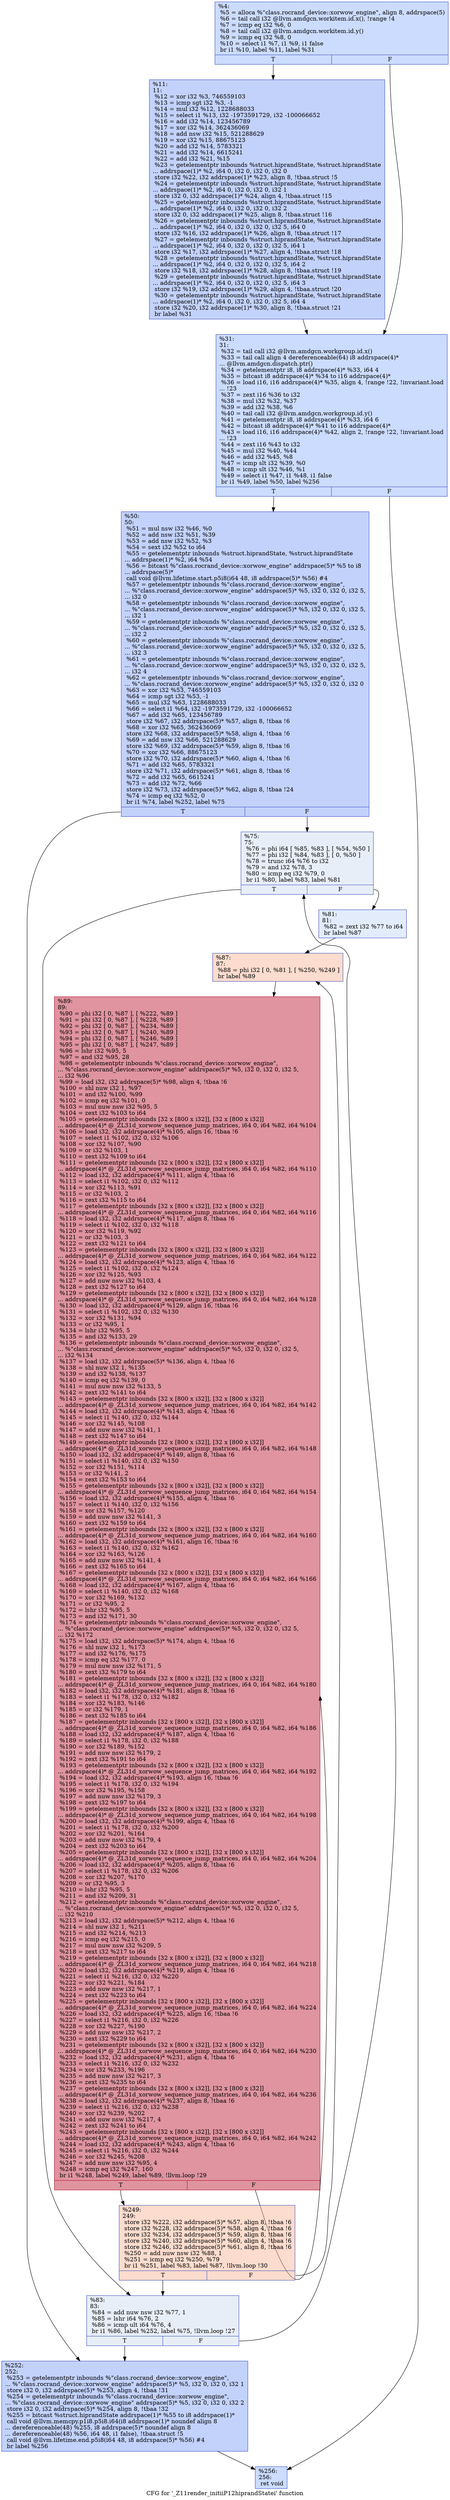 digraph "CFG for '_Z11render_initiiP12hiprandStatei' function" {
	label="CFG for '_Z11render_initiiP12hiprandStatei' function";

	Node0x5bf0a70 [shape=record,color="#3d50c3ff", style=filled, fillcolor="#8caffe70",label="{%4:\l  %5 = alloca %\"class.rocrand_device::xorwow_engine\", align 8, addrspace(5)\l  %6 = tail call i32 @llvm.amdgcn.workitem.id.x(), !range !4\l  %7 = icmp eq i32 %6, 0\l  %8 = tail call i32 @llvm.amdgcn.workitem.id.y()\l  %9 = icmp eq i32 %8, 0\l  %10 = select i1 %7, i1 %9, i1 false\l  br i1 %10, label %11, label %31\l|{<s0>T|<s1>F}}"];
	Node0x5bf0a70:s0 -> Node0x5bf0b00;
	Node0x5bf0a70:s1 -> Node0x5bf1d50;
	Node0x5bf0b00 [shape=record,color="#3d50c3ff", style=filled, fillcolor="#779af770",label="{%11:\l11:                                               \l  %12 = xor i32 %3, 746559103\l  %13 = icmp sgt i32 %3, -1\l  %14 = mul i32 %12, 1228688033\l  %15 = select i1 %13, i32 -1973591729, i32 -100066652\l  %16 = add i32 %14, 123456789\l  %17 = xor i32 %14, 362436069\l  %18 = add nsw i32 %15, 521288629\l  %19 = xor i32 %15, 88675123\l  %20 = add i32 %14, 5783321\l  %21 = add i32 %14, 6615241\l  %22 = add i32 %21, %15\l  %23 = getelementptr inbounds %struct.hiprandState, %struct.hiprandState\l... addrspace(1)* %2, i64 0, i32 0, i32 0, i32 0\l  store i32 %22, i32 addrspace(1)* %23, align 8, !tbaa.struct !5\l  %24 = getelementptr inbounds %struct.hiprandState, %struct.hiprandState\l... addrspace(1)* %2, i64 0, i32 0, i32 0, i32 1\l  store i32 0, i32 addrspace(1)* %24, align 4, !tbaa.struct !15\l  %25 = getelementptr inbounds %struct.hiprandState, %struct.hiprandState\l... addrspace(1)* %2, i64 0, i32 0, i32 0, i32 2\l  store i32 0, i32 addrspace(1)* %25, align 8, !tbaa.struct !16\l  %26 = getelementptr inbounds %struct.hiprandState, %struct.hiprandState\l... addrspace(1)* %2, i64 0, i32 0, i32 0, i32 5, i64 0\l  store i32 %16, i32 addrspace(1)* %26, align 8, !tbaa.struct !17\l  %27 = getelementptr inbounds %struct.hiprandState, %struct.hiprandState\l... addrspace(1)* %2, i64 0, i32 0, i32 0, i32 5, i64 1\l  store i32 %17, i32 addrspace(1)* %27, align 4, !tbaa.struct !18\l  %28 = getelementptr inbounds %struct.hiprandState, %struct.hiprandState\l... addrspace(1)* %2, i64 0, i32 0, i32 0, i32 5, i64 2\l  store i32 %18, i32 addrspace(1)* %28, align 8, !tbaa.struct !19\l  %29 = getelementptr inbounds %struct.hiprandState, %struct.hiprandState\l... addrspace(1)* %2, i64 0, i32 0, i32 0, i32 5, i64 3\l  store i32 %19, i32 addrspace(1)* %29, align 4, !tbaa.struct !20\l  %30 = getelementptr inbounds %struct.hiprandState, %struct.hiprandState\l... addrspace(1)* %2, i64 0, i32 0, i32 0, i32 5, i64 4\l  store i32 %20, i32 addrspace(1)* %30, align 8, !tbaa.struct !21\l  br label %31\l}"];
	Node0x5bf0b00 -> Node0x5bf1d50;
	Node0x5bf1d50 [shape=record,color="#3d50c3ff", style=filled, fillcolor="#8caffe70",label="{%31:\l31:                                               \l  %32 = tail call i32 @llvm.amdgcn.workgroup.id.x()\l  %33 = tail call align 4 dereferenceable(64) i8 addrspace(4)*\l... @llvm.amdgcn.dispatch.ptr()\l  %34 = getelementptr i8, i8 addrspace(4)* %33, i64 4\l  %35 = bitcast i8 addrspace(4)* %34 to i16 addrspace(4)*\l  %36 = load i16, i16 addrspace(4)* %35, align 4, !range !22, !invariant.load\l... !23\l  %37 = zext i16 %36 to i32\l  %38 = mul i32 %32, %37\l  %39 = add i32 %38, %6\l  %40 = tail call i32 @llvm.amdgcn.workgroup.id.y()\l  %41 = getelementptr i8, i8 addrspace(4)* %33, i64 6\l  %42 = bitcast i8 addrspace(4)* %41 to i16 addrspace(4)*\l  %43 = load i16, i16 addrspace(4)* %42, align 2, !range !22, !invariant.load\l... !23\l  %44 = zext i16 %43 to i32\l  %45 = mul i32 %40, %44\l  %46 = add i32 %45, %8\l  %47 = icmp slt i32 %39, %0\l  %48 = icmp slt i32 %46, %1\l  %49 = select i1 %47, i1 %48, i1 false\l  br i1 %49, label %50, label %256\l|{<s0>T|<s1>F}}"];
	Node0x5bf1d50:s0 -> Node0x5bf9870;
	Node0x5bf1d50:s1 -> Node0x5bf9900;
	Node0x5bf9870 [shape=record,color="#3d50c3ff", style=filled, fillcolor="#779af770",label="{%50:\l50:                                               \l  %51 = mul nsw i32 %46, %0\l  %52 = add nsw i32 %51, %39\l  %53 = add nsw i32 %52, %3\l  %54 = sext i32 %52 to i64\l  %55 = getelementptr inbounds %struct.hiprandState, %struct.hiprandState\l... addrspace(1)* %2, i64 %54\l  %56 = bitcast %\"class.rocrand_device::xorwow_engine\" addrspace(5)* %5 to i8\l... addrspace(5)*\l  call void @llvm.lifetime.start.p5i8(i64 48, i8 addrspace(5)* %56) #4\l  %57 = getelementptr inbounds %\"class.rocrand_device::xorwow_engine\",\l... %\"class.rocrand_device::xorwow_engine\" addrspace(5)* %5, i32 0, i32 0, i32 5,\l... i32 0\l  %58 = getelementptr inbounds %\"class.rocrand_device::xorwow_engine\",\l... %\"class.rocrand_device::xorwow_engine\" addrspace(5)* %5, i32 0, i32 0, i32 5,\l... i32 1\l  %59 = getelementptr inbounds %\"class.rocrand_device::xorwow_engine\",\l... %\"class.rocrand_device::xorwow_engine\" addrspace(5)* %5, i32 0, i32 0, i32 5,\l... i32 2\l  %60 = getelementptr inbounds %\"class.rocrand_device::xorwow_engine\",\l... %\"class.rocrand_device::xorwow_engine\" addrspace(5)* %5, i32 0, i32 0, i32 5,\l... i32 3\l  %61 = getelementptr inbounds %\"class.rocrand_device::xorwow_engine\",\l... %\"class.rocrand_device::xorwow_engine\" addrspace(5)* %5, i32 0, i32 0, i32 5,\l... i32 4\l  %62 = getelementptr inbounds %\"class.rocrand_device::xorwow_engine\",\l... %\"class.rocrand_device::xorwow_engine\" addrspace(5)* %5, i32 0, i32 0, i32 0\l  %63 = xor i32 %53, 746559103\l  %64 = icmp sgt i32 %53, -1\l  %65 = mul i32 %63, 1228688033\l  %66 = select i1 %64, i32 -1973591729, i32 -100066652\l  %67 = add i32 %65, 123456789\l  store i32 %67, i32 addrspace(5)* %57, align 8, !tbaa !6\l  %68 = xor i32 %65, 362436069\l  store i32 %68, i32 addrspace(5)* %58, align 4, !tbaa !6\l  %69 = add nsw i32 %66, 521288629\l  store i32 %69, i32 addrspace(5)* %59, align 8, !tbaa !6\l  %70 = xor i32 %66, 88675123\l  store i32 %70, i32 addrspace(5)* %60, align 4, !tbaa !6\l  %71 = add i32 %65, 5783321\l  store i32 %71, i32 addrspace(5)* %61, align 8, !tbaa !6\l  %72 = add i32 %65, 6615241\l  %73 = add i32 %72, %66\l  store i32 %73, i32 addrspace(5)* %62, align 8, !tbaa !24\l  %74 = icmp eq i32 %52, 0\l  br i1 %74, label %252, label %75\l|{<s0>T|<s1>F}}"];
	Node0x5bf9870:s0 -> Node0x5bfb9b0;
	Node0x5bf9870:s1 -> Node0x5bfba40;
	Node0x5bfba40 [shape=record,color="#3d50c3ff", style=filled, fillcolor="#cbd8ee70",label="{%75:\l75:                                               \l  %76 = phi i64 [ %85, %83 ], [ %54, %50 ]\l  %77 = phi i32 [ %84, %83 ], [ 0, %50 ]\l  %78 = trunc i64 %76 to i32\l  %79 = and i32 %78, 3\l  %80 = icmp eq i32 %79, 0\l  br i1 %80, label %83, label %81\l|{<s0>T|<s1>F}}"];
	Node0x5bfba40:s0 -> Node0x5bfbb80;
	Node0x5bfba40:s1 -> Node0x5bfbf70;
	Node0x5bfbf70 [shape=record,color="#3d50c3ff", style=filled, fillcolor="#bfd3f670",label="{%81:\l81:                                               \l  %82 = zext i32 %77 to i64\l  br label %87\l}"];
	Node0x5bfbf70 -> Node0x5bfc120;
	Node0x5bfbb80 [shape=record,color="#3d50c3ff", style=filled, fillcolor="#cbd8ee70",label="{%83:\l83:                                               \l  %84 = add nuw nsw i32 %77, 1\l  %85 = lshr i64 %76, 2\l  %86 = icmp ult i64 %76, 4\l  br i1 %86, label %252, label %75, !llvm.loop !27\l|{<s0>T|<s1>F}}"];
	Node0x5bfbb80:s0 -> Node0x5bfb9b0;
	Node0x5bfbb80:s1 -> Node0x5bfba40;
	Node0x5bfc120 [shape=record,color="#3d50c3ff", style=filled, fillcolor="#f7af9170",label="{%87:\l87:                                               \l  %88 = phi i32 [ 0, %81 ], [ %250, %249 ]\l  br label %89\l}"];
	Node0x5bfc120 -> Node0x5bfc600;
	Node0x5bfc600 [shape=record,color="#b70d28ff", style=filled, fillcolor="#b70d2870",label="{%89:\l89:                                               \l  %90 = phi i32 [ 0, %87 ], [ %222, %89 ]\l  %91 = phi i32 [ 0, %87 ], [ %228, %89 ]\l  %92 = phi i32 [ 0, %87 ], [ %234, %89 ]\l  %93 = phi i32 [ 0, %87 ], [ %240, %89 ]\l  %94 = phi i32 [ 0, %87 ], [ %246, %89 ]\l  %95 = phi i32 [ 0, %87 ], [ %247, %89 ]\l  %96 = lshr i32 %95, 5\l  %97 = and i32 %95, 28\l  %98 = getelementptr inbounds %\"class.rocrand_device::xorwow_engine\",\l... %\"class.rocrand_device::xorwow_engine\" addrspace(5)* %5, i32 0, i32 0, i32 5,\l... i32 %96\l  %99 = load i32, i32 addrspace(5)* %98, align 4, !tbaa !6\l  %100 = shl nuw i32 1, %97\l  %101 = and i32 %100, %99\l  %102 = icmp eq i32 %101, 0\l  %103 = mul nuw nsw i32 %95, 5\l  %104 = zext i32 %103 to i64\l  %105 = getelementptr inbounds [32 x [800 x i32]], [32 x [800 x i32]]\l... addrspace(4)* @_ZL31d_xorwow_sequence_jump_matrices, i64 0, i64 %82, i64 %104\l  %106 = load i32, i32 addrspace(4)* %105, align 16, !tbaa !6\l  %107 = select i1 %102, i32 0, i32 %106\l  %108 = xor i32 %107, %90\l  %109 = or i32 %103, 1\l  %110 = zext i32 %109 to i64\l  %111 = getelementptr inbounds [32 x [800 x i32]], [32 x [800 x i32]]\l... addrspace(4)* @_ZL31d_xorwow_sequence_jump_matrices, i64 0, i64 %82, i64 %110\l  %112 = load i32, i32 addrspace(4)* %111, align 4, !tbaa !6\l  %113 = select i1 %102, i32 0, i32 %112\l  %114 = xor i32 %113, %91\l  %115 = or i32 %103, 2\l  %116 = zext i32 %115 to i64\l  %117 = getelementptr inbounds [32 x [800 x i32]], [32 x [800 x i32]]\l... addrspace(4)* @_ZL31d_xorwow_sequence_jump_matrices, i64 0, i64 %82, i64 %116\l  %118 = load i32, i32 addrspace(4)* %117, align 8, !tbaa !6\l  %119 = select i1 %102, i32 0, i32 %118\l  %120 = xor i32 %119, %92\l  %121 = or i32 %103, 3\l  %122 = zext i32 %121 to i64\l  %123 = getelementptr inbounds [32 x [800 x i32]], [32 x [800 x i32]]\l... addrspace(4)* @_ZL31d_xorwow_sequence_jump_matrices, i64 0, i64 %82, i64 %122\l  %124 = load i32, i32 addrspace(4)* %123, align 4, !tbaa !6\l  %125 = select i1 %102, i32 0, i32 %124\l  %126 = xor i32 %125, %93\l  %127 = add nuw nsw i32 %103, 4\l  %128 = zext i32 %127 to i64\l  %129 = getelementptr inbounds [32 x [800 x i32]], [32 x [800 x i32]]\l... addrspace(4)* @_ZL31d_xorwow_sequence_jump_matrices, i64 0, i64 %82, i64 %128\l  %130 = load i32, i32 addrspace(4)* %129, align 16, !tbaa !6\l  %131 = select i1 %102, i32 0, i32 %130\l  %132 = xor i32 %131, %94\l  %133 = or i32 %95, 1\l  %134 = lshr i32 %95, 5\l  %135 = and i32 %133, 29\l  %136 = getelementptr inbounds %\"class.rocrand_device::xorwow_engine\",\l... %\"class.rocrand_device::xorwow_engine\" addrspace(5)* %5, i32 0, i32 0, i32 5,\l... i32 %134\l  %137 = load i32, i32 addrspace(5)* %136, align 4, !tbaa !6\l  %138 = shl nuw i32 1, %135\l  %139 = and i32 %138, %137\l  %140 = icmp eq i32 %139, 0\l  %141 = mul nuw nsw i32 %133, 5\l  %142 = zext i32 %141 to i64\l  %143 = getelementptr inbounds [32 x [800 x i32]], [32 x [800 x i32]]\l... addrspace(4)* @_ZL31d_xorwow_sequence_jump_matrices, i64 0, i64 %82, i64 %142\l  %144 = load i32, i32 addrspace(4)* %143, align 4, !tbaa !6\l  %145 = select i1 %140, i32 0, i32 %144\l  %146 = xor i32 %145, %108\l  %147 = add nuw nsw i32 %141, 1\l  %148 = zext i32 %147 to i64\l  %149 = getelementptr inbounds [32 x [800 x i32]], [32 x [800 x i32]]\l... addrspace(4)* @_ZL31d_xorwow_sequence_jump_matrices, i64 0, i64 %82, i64 %148\l  %150 = load i32, i32 addrspace(4)* %149, align 8, !tbaa !6\l  %151 = select i1 %140, i32 0, i32 %150\l  %152 = xor i32 %151, %114\l  %153 = or i32 %141, 2\l  %154 = zext i32 %153 to i64\l  %155 = getelementptr inbounds [32 x [800 x i32]], [32 x [800 x i32]]\l... addrspace(4)* @_ZL31d_xorwow_sequence_jump_matrices, i64 0, i64 %82, i64 %154\l  %156 = load i32, i32 addrspace(4)* %155, align 4, !tbaa !6\l  %157 = select i1 %140, i32 0, i32 %156\l  %158 = xor i32 %157, %120\l  %159 = add nuw nsw i32 %141, 3\l  %160 = zext i32 %159 to i64\l  %161 = getelementptr inbounds [32 x [800 x i32]], [32 x [800 x i32]]\l... addrspace(4)* @_ZL31d_xorwow_sequence_jump_matrices, i64 0, i64 %82, i64 %160\l  %162 = load i32, i32 addrspace(4)* %161, align 16, !tbaa !6\l  %163 = select i1 %140, i32 0, i32 %162\l  %164 = xor i32 %163, %126\l  %165 = add nuw nsw i32 %141, 4\l  %166 = zext i32 %165 to i64\l  %167 = getelementptr inbounds [32 x [800 x i32]], [32 x [800 x i32]]\l... addrspace(4)* @_ZL31d_xorwow_sequence_jump_matrices, i64 0, i64 %82, i64 %166\l  %168 = load i32, i32 addrspace(4)* %167, align 4, !tbaa !6\l  %169 = select i1 %140, i32 0, i32 %168\l  %170 = xor i32 %169, %132\l  %171 = or i32 %95, 2\l  %172 = lshr i32 %95, 5\l  %173 = and i32 %171, 30\l  %174 = getelementptr inbounds %\"class.rocrand_device::xorwow_engine\",\l... %\"class.rocrand_device::xorwow_engine\" addrspace(5)* %5, i32 0, i32 0, i32 5,\l... i32 %172\l  %175 = load i32, i32 addrspace(5)* %174, align 4, !tbaa !6\l  %176 = shl nuw i32 1, %173\l  %177 = and i32 %176, %175\l  %178 = icmp eq i32 %177, 0\l  %179 = mul nuw nsw i32 %171, 5\l  %180 = zext i32 %179 to i64\l  %181 = getelementptr inbounds [32 x [800 x i32]], [32 x [800 x i32]]\l... addrspace(4)* @_ZL31d_xorwow_sequence_jump_matrices, i64 0, i64 %82, i64 %180\l  %182 = load i32, i32 addrspace(4)* %181, align 8, !tbaa !6\l  %183 = select i1 %178, i32 0, i32 %182\l  %184 = xor i32 %183, %146\l  %185 = or i32 %179, 1\l  %186 = zext i32 %185 to i64\l  %187 = getelementptr inbounds [32 x [800 x i32]], [32 x [800 x i32]]\l... addrspace(4)* @_ZL31d_xorwow_sequence_jump_matrices, i64 0, i64 %82, i64 %186\l  %188 = load i32, i32 addrspace(4)* %187, align 4, !tbaa !6\l  %189 = select i1 %178, i32 0, i32 %188\l  %190 = xor i32 %189, %152\l  %191 = add nuw nsw i32 %179, 2\l  %192 = zext i32 %191 to i64\l  %193 = getelementptr inbounds [32 x [800 x i32]], [32 x [800 x i32]]\l... addrspace(4)* @_ZL31d_xorwow_sequence_jump_matrices, i64 0, i64 %82, i64 %192\l  %194 = load i32, i32 addrspace(4)* %193, align 16, !tbaa !6\l  %195 = select i1 %178, i32 0, i32 %194\l  %196 = xor i32 %195, %158\l  %197 = add nuw nsw i32 %179, 3\l  %198 = zext i32 %197 to i64\l  %199 = getelementptr inbounds [32 x [800 x i32]], [32 x [800 x i32]]\l... addrspace(4)* @_ZL31d_xorwow_sequence_jump_matrices, i64 0, i64 %82, i64 %198\l  %200 = load i32, i32 addrspace(4)* %199, align 4, !tbaa !6\l  %201 = select i1 %178, i32 0, i32 %200\l  %202 = xor i32 %201, %164\l  %203 = add nuw nsw i32 %179, 4\l  %204 = zext i32 %203 to i64\l  %205 = getelementptr inbounds [32 x [800 x i32]], [32 x [800 x i32]]\l... addrspace(4)* @_ZL31d_xorwow_sequence_jump_matrices, i64 0, i64 %82, i64 %204\l  %206 = load i32, i32 addrspace(4)* %205, align 8, !tbaa !6\l  %207 = select i1 %178, i32 0, i32 %206\l  %208 = xor i32 %207, %170\l  %209 = or i32 %95, 3\l  %210 = lshr i32 %95, 5\l  %211 = and i32 %209, 31\l  %212 = getelementptr inbounds %\"class.rocrand_device::xorwow_engine\",\l... %\"class.rocrand_device::xorwow_engine\" addrspace(5)* %5, i32 0, i32 0, i32 5,\l... i32 %210\l  %213 = load i32, i32 addrspace(5)* %212, align 4, !tbaa !6\l  %214 = shl nuw i32 1, %211\l  %215 = and i32 %214, %213\l  %216 = icmp eq i32 %215, 0\l  %217 = mul nuw nsw i32 %209, 5\l  %218 = zext i32 %217 to i64\l  %219 = getelementptr inbounds [32 x [800 x i32]], [32 x [800 x i32]]\l... addrspace(4)* @_ZL31d_xorwow_sequence_jump_matrices, i64 0, i64 %82, i64 %218\l  %220 = load i32, i32 addrspace(4)* %219, align 4, !tbaa !6\l  %221 = select i1 %216, i32 0, i32 %220\l  %222 = xor i32 %221, %184\l  %223 = add nuw nsw i32 %217, 1\l  %224 = zext i32 %223 to i64\l  %225 = getelementptr inbounds [32 x [800 x i32]], [32 x [800 x i32]]\l... addrspace(4)* @_ZL31d_xorwow_sequence_jump_matrices, i64 0, i64 %82, i64 %224\l  %226 = load i32, i32 addrspace(4)* %225, align 16, !tbaa !6\l  %227 = select i1 %216, i32 0, i32 %226\l  %228 = xor i32 %227, %190\l  %229 = add nuw nsw i32 %217, 2\l  %230 = zext i32 %229 to i64\l  %231 = getelementptr inbounds [32 x [800 x i32]], [32 x [800 x i32]]\l... addrspace(4)* @_ZL31d_xorwow_sequence_jump_matrices, i64 0, i64 %82, i64 %230\l  %232 = load i32, i32 addrspace(4)* %231, align 4, !tbaa !6\l  %233 = select i1 %216, i32 0, i32 %232\l  %234 = xor i32 %233, %196\l  %235 = add nuw nsw i32 %217, 3\l  %236 = zext i32 %235 to i64\l  %237 = getelementptr inbounds [32 x [800 x i32]], [32 x [800 x i32]]\l... addrspace(4)* @_ZL31d_xorwow_sequence_jump_matrices, i64 0, i64 %82, i64 %236\l  %238 = load i32, i32 addrspace(4)* %237, align 8, !tbaa !6\l  %239 = select i1 %216, i32 0, i32 %238\l  %240 = xor i32 %239, %202\l  %241 = add nuw nsw i32 %217, 4\l  %242 = zext i32 %241 to i64\l  %243 = getelementptr inbounds [32 x [800 x i32]], [32 x [800 x i32]]\l... addrspace(4)* @_ZL31d_xorwow_sequence_jump_matrices, i64 0, i64 %82, i64 %242\l  %244 = load i32, i32 addrspace(4)* %243, align 4, !tbaa !6\l  %245 = select i1 %216, i32 0, i32 %244\l  %246 = xor i32 %245, %208\l  %247 = add nuw nsw i32 %95, 4\l  %248 = icmp eq i32 %247, 160\l  br i1 %248, label %249, label %89, !llvm.loop !29\l|{<s0>T|<s1>F}}"];
	Node0x5bfc600:s0 -> Node0x5bfc4c0;
	Node0x5bfc600:s1 -> Node0x5bfc600;
	Node0x5bfc4c0 [shape=record,color="#3d50c3ff", style=filled, fillcolor="#f7af9170",label="{%249:\l249:                                              \l  store i32 %222, i32 addrspace(5)* %57, align 8, !tbaa !6\l  store i32 %228, i32 addrspace(5)* %58, align 4, !tbaa !6\l  store i32 %234, i32 addrspace(5)* %59, align 8, !tbaa !6\l  store i32 %240, i32 addrspace(5)* %60, align 4, !tbaa !6\l  store i32 %246, i32 addrspace(5)* %61, align 8, !tbaa !6\l  %250 = add nuw nsw i32 %88, 1\l  %251 = icmp eq i32 %250, %79\l  br i1 %251, label %83, label %87, !llvm.loop !30\l|{<s0>T|<s1>F}}"];
	Node0x5bfc4c0:s0 -> Node0x5bfbb80;
	Node0x5bfc4c0:s1 -> Node0x5bfc120;
	Node0x5bfb9b0 [shape=record,color="#3d50c3ff", style=filled, fillcolor="#779af770",label="{%252:\l252:                                              \l  %253 = getelementptr inbounds %\"class.rocrand_device::xorwow_engine\",\l... %\"class.rocrand_device::xorwow_engine\" addrspace(5)* %5, i32 0, i32 0, i32 1\l  store i32 0, i32 addrspace(5)* %253, align 4, !tbaa !31\l  %254 = getelementptr inbounds %\"class.rocrand_device::xorwow_engine\",\l... %\"class.rocrand_device::xorwow_engine\" addrspace(5)* %5, i32 0, i32 0, i32 2\l  store i32 0, i32 addrspace(5)* %254, align 8, !tbaa !32\l  %255 = bitcast %struct.hiprandState addrspace(1)* %55 to i8 addrspace(1)*\l  call void @llvm.memcpy.p1i8.p5i8.i64(i8 addrspace(1)* noundef align 8\l... dereferenceable(48) %255, i8 addrspace(5)* noundef align 8\l... dereferenceable(48) %56, i64 48, i1 false), !tbaa.struct !5\l  call void @llvm.lifetime.end.p5i8(i64 48, i8 addrspace(5)* %56) #4\l  br label %256\l}"];
	Node0x5bfb9b0 -> Node0x5bf9900;
	Node0x5bf9900 [shape=record,color="#3d50c3ff", style=filled, fillcolor="#8caffe70",label="{%256:\l256:                                              \l  ret void\l}"];
}
